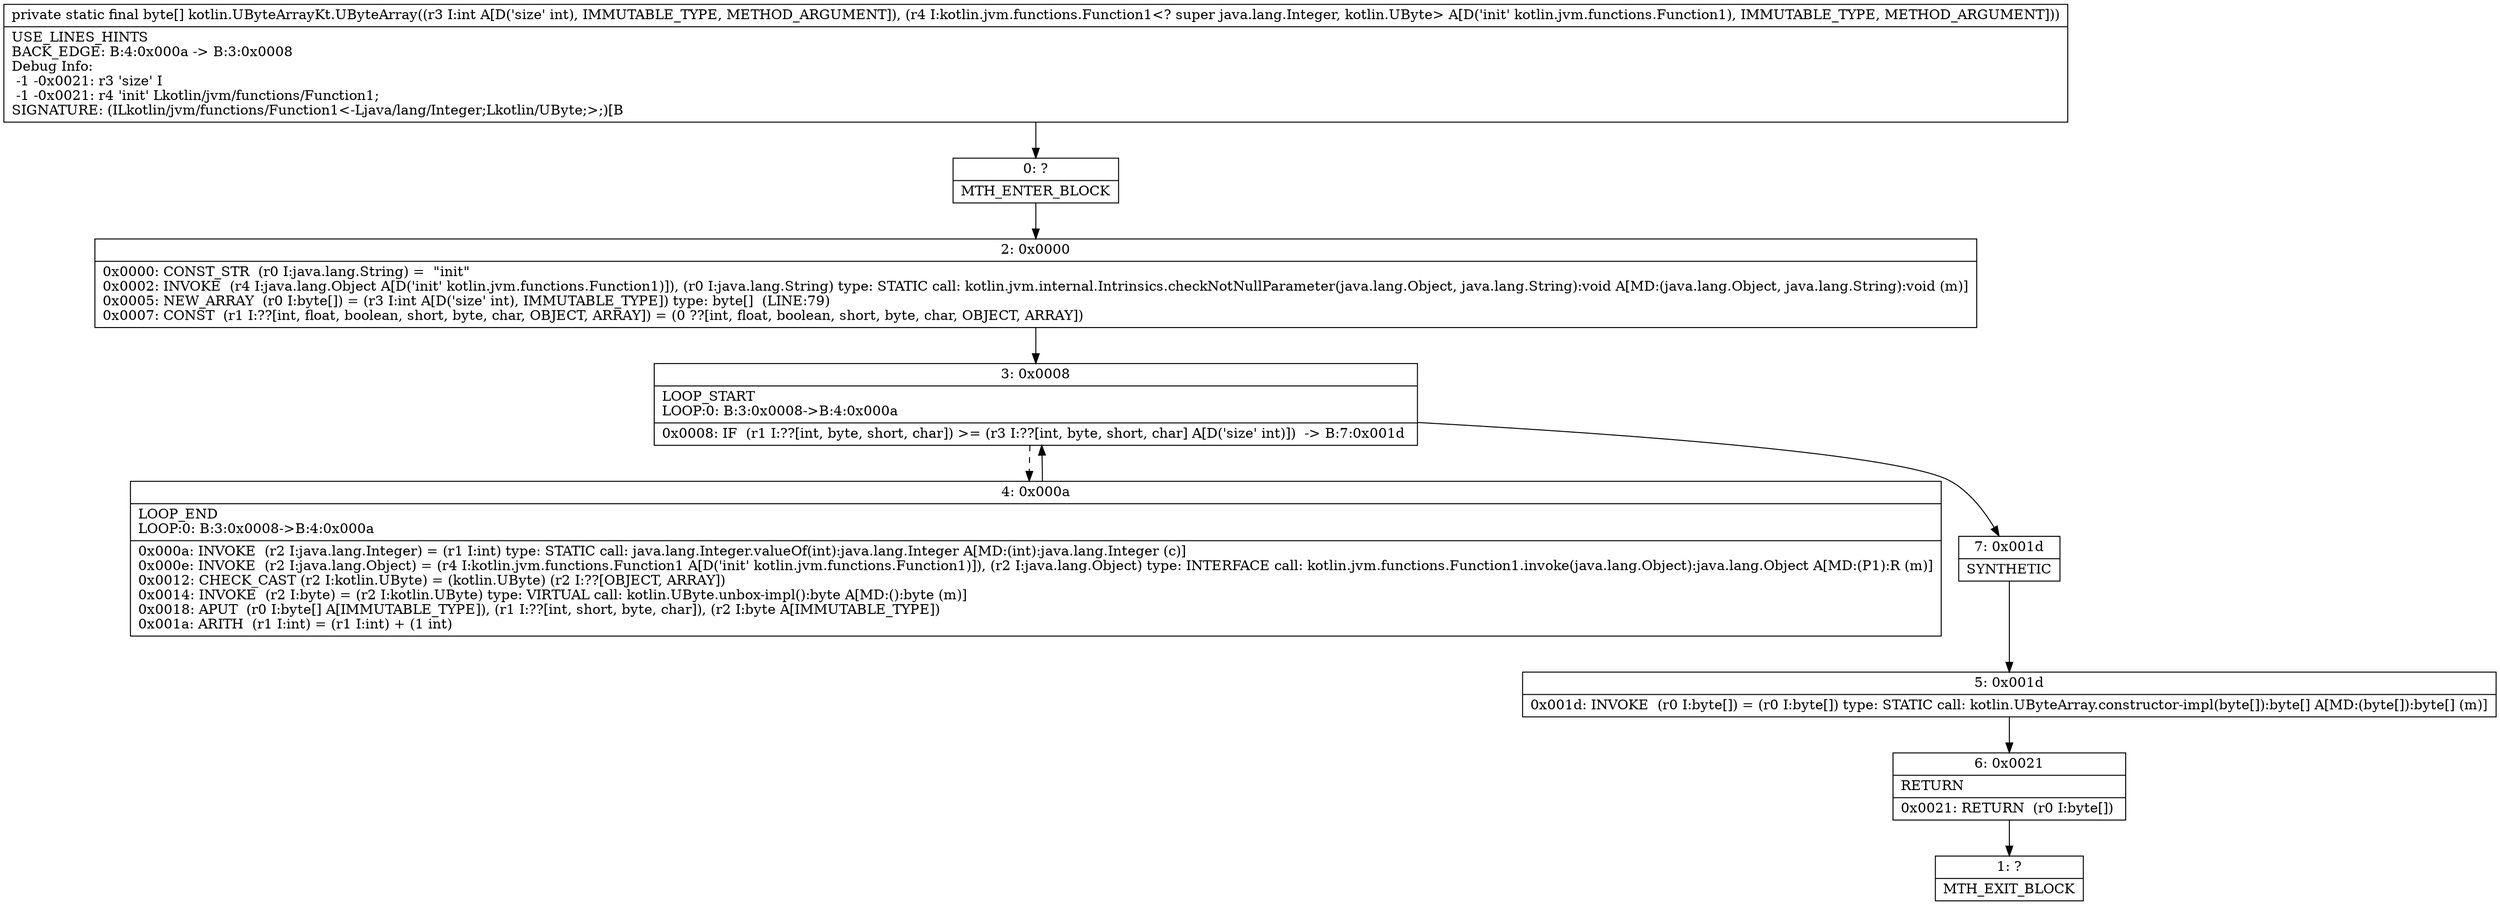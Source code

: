 digraph "CFG forkotlin.UByteArrayKt.UByteArray(ILkotlin\/jvm\/functions\/Function1;)[B" {
Node_0 [shape=record,label="{0\:\ ?|MTH_ENTER_BLOCK\l}"];
Node_2 [shape=record,label="{2\:\ 0x0000|0x0000: CONST_STR  (r0 I:java.lang.String) =  \"init\" \l0x0002: INVOKE  (r4 I:java.lang.Object A[D('init' kotlin.jvm.functions.Function1)]), (r0 I:java.lang.String) type: STATIC call: kotlin.jvm.internal.Intrinsics.checkNotNullParameter(java.lang.Object, java.lang.String):void A[MD:(java.lang.Object, java.lang.String):void (m)]\l0x0005: NEW_ARRAY  (r0 I:byte[]) = (r3 I:int A[D('size' int), IMMUTABLE_TYPE]) type: byte[]  (LINE:79)\l0x0007: CONST  (r1 I:??[int, float, boolean, short, byte, char, OBJECT, ARRAY]) = (0 ??[int, float, boolean, short, byte, char, OBJECT, ARRAY]) \l}"];
Node_3 [shape=record,label="{3\:\ 0x0008|LOOP_START\lLOOP:0: B:3:0x0008\-\>B:4:0x000a\l|0x0008: IF  (r1 I:??[int, byte, short, char]) \>= (r3 I:??[int, byte, short, char] A[D('size' int)])  \-\> B:7:0x001d \l}"];
Node_4 [shape=record,label="{4\:\ 0x000a|LOOP_END\lLOOP:0: B:3:0x0008\-\>B:4:0x000a\l|0x000a: INVOKE  (r2 I:java.lang.Integer) = (r1 I:int) type: STATIC call: java.lang.Integer.valueOf(int):java.lang.Integer A[MD:(int):java.lang.Integer (c)]\l0x000e: INVOKE  (r2 I:java.lang.Object) = (r4 I:kotlin.jvm.functions.Function1 A[D('init' kotlin.jvm.functions.Function1)]), (r2 I:java.lang.Object) type: INTERFACE call: kotlin.jvm.functions.Function1.invoke(java.lang.Object):java.lang.Object A[MD:(P1):R (m)]\l0x0012: CHECK_CAST (r2 I:kotlin.UByte) = (kotlin.UByte) (r2 I:??[OBJECT, ARRAY]) \l0x0014: INVOKE  (r2 I:byte) = (r2 I:kotlin.UByte) type: VIRTUAL call: kotlin.UByte.unbox\-impl():byte A[MD:():byte (m)]\l0x0018: APUT  (r0 I:byte[] A[IMMUTABLE_TYPE]), (r1 I:??[int, short, byte, char]), (r2 I:byte A[IMMUTABLE_TYPE]) \l0x001a: ARITH  (r1 I:int) = (r1 I:int) + (1 int) \l}"];
Node_7 [shape=record,label="{7\:\ 0x001d|SYNTHETIC\l}"];
Node_5 [shape=record,label="{5\:\ 0x001d|0x001d: INVOKE  (r0 I:byte[]) = (r0 I:byte[]) type: STATIC call: kotlin.UByteArray.constructor\-impl(byte[]):byte[] A[MD:(byte[]):byte[] (m)]\l}"];
Node_6 [shape=record,label="{6\:\ 0x0021|RETURN\l|0x0021: RETURN  (r0 I:byte[]) \l}"];
Node_1 [shape=record,label="{1\:\ ?|MTH_EXIT_BLOCK\l}"];
MethodNode[shape=record,label="{private static final byte[] kotlin.UByteArrayKt.UByteArray((r3 I:int A[D('size' int), IMMUTABLE_TYPE, METHOD_ARGUMENT]), (r4 I:kotlin.jvm.functions.Function1\<? super java.lang.Integer, kotlin.UByte\> A[D('init' kotlin.jvm.functions.Function1), IMMUTABLE_TYPE, METHOD_ARGUMENT]))  | USE_LINES_HINTS\lBACK_EDGE: B:4:0x000a \-\> B:3:0x0008\lDebug Info:\l  \-1 \-0x0021: r3 'size' I\l  \-1 \-0x0021: r4 'init' Lkotlin\/jvm\/functions\/Function1;\lSIGNATURE: (ILkotlin\/jvm\/functions\/Function1\<\-Ljava\/lang\/Integer;Lkotlin\/UByte;\>;)[B\l}"];
MethodNode -> Node_0;Node_0 -> Node_2;
Node_2 -> Node_3;
Node_3 -> Node_4[style=dashed];
Node_3 -> Node_7;
Node_4 -> Node_3;
Node_7 -> Node_5;
Node_5 -> Node_6;
Node_6 -> Node_1;
}

